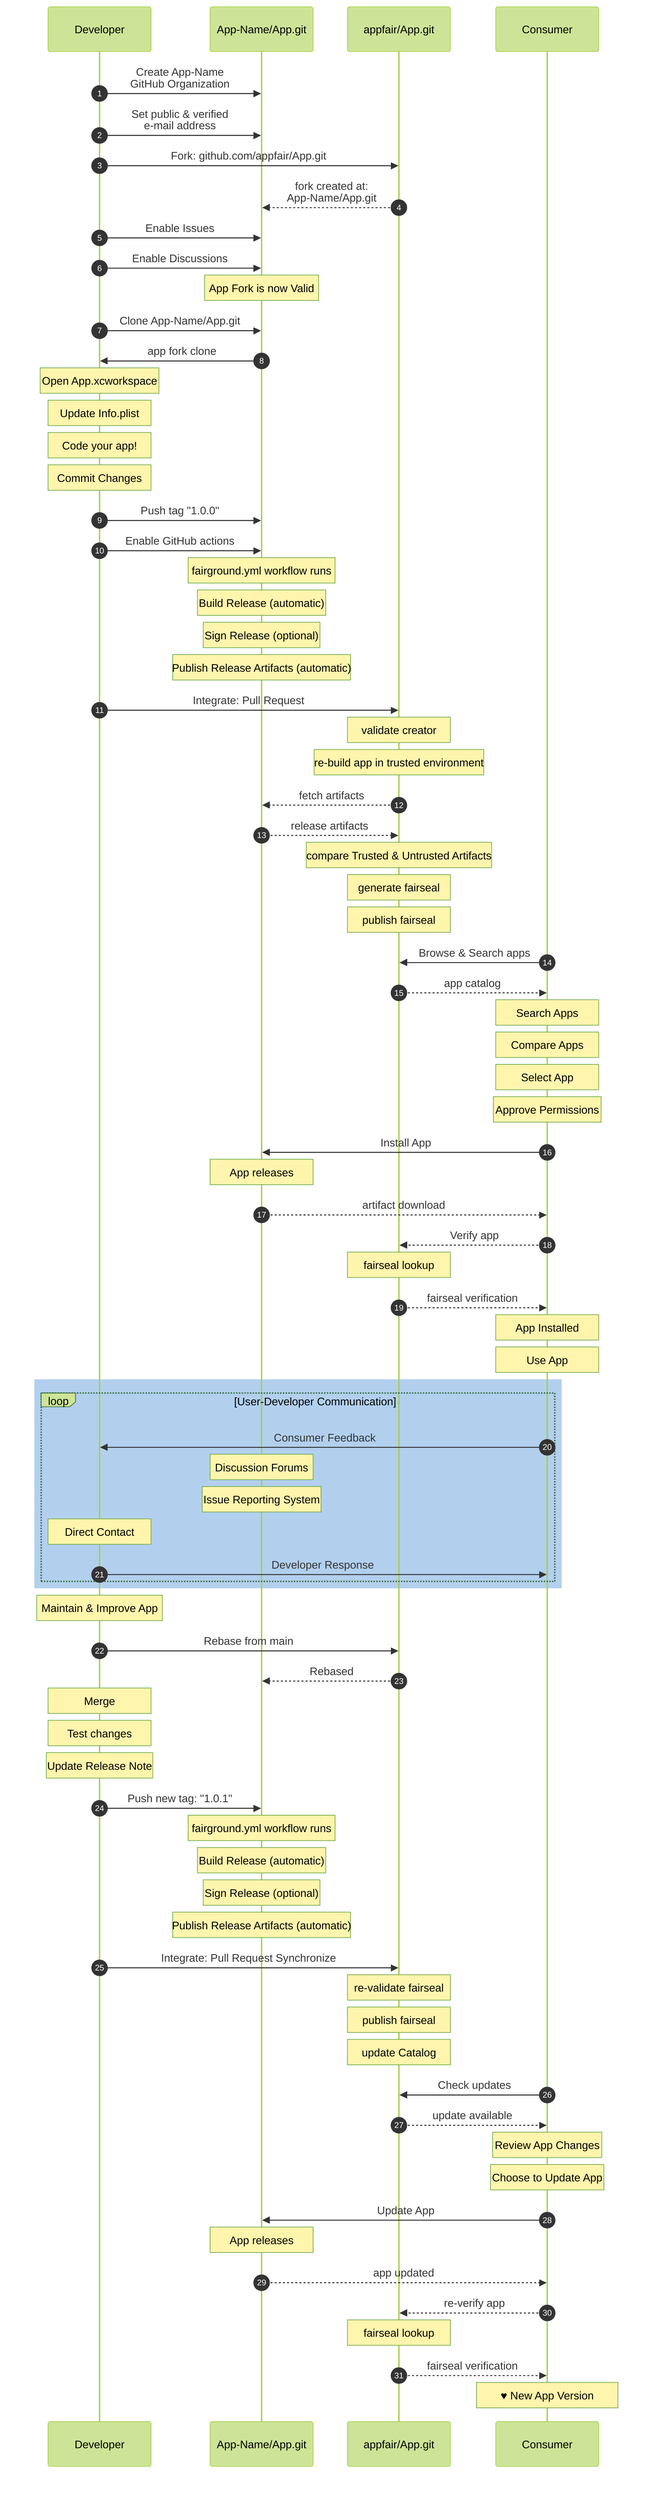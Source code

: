%%{init: { 'logLevel': 'debug', 'theme': 'forest' } }%%
sequenceDiagram
    %% see: https://mermaid-js.github.io/mermaid/#/sequenceDiagram
    autonumber

    Developer->>App-Name/App.git: Create App-Name<br/>GitHub Organization
    Developer->>App-Name/App.git: Set public & verified<br/>e-mail address
    Developer->>appfair/App.git: Fork: github.com/appfair/App.git

    appfair/App.git-->>App-Name/App.git: fork created at:<br />App-Name/App.git

    Developer->>App-Name/App.git: Enable Issues
    Developer->>App-Name/App.git: Enable Discussions

    Note over App-Name/App.git: App Fork is now Valid

    Developer->>App-Name/App.git: Clone App-Name/App.git

    App-Name/App.git->>Developer: app fork clone

    Note over Developer: Open App.xcworkspace
    Note over Developer: Update Info.plist
    Note over Developer: Code your app!
    Note over Developer: Commit Changes

    Developer->>App-Name/App.git: Push tag "1.0.0"
    Developer->>App-Name/App.git: Enable GitHub actions

    Note over App-Name/App.git: fairground.yml workflow runs
    Note over App-Name/App.git: Build Release (automatic)
    Note over App-Name/App.git: Sign Release (optional)
    Note over App-Name/App.git: Publish Release Artifacts (automatic)

    Developer->>appfair/App.git: Integrate: Pull Request

    Note over appfair/App.git: validate creator
    Note over appfair/App.git: re-build app in trusted environment

    appfair/App.git-->>App-Name/App.git: fetch artifacts

    App-Name/App.git-->>appfair/App.git: release artifacts

    Note over appfair/App.git: compare Trusted & Untrusted Artifacts
    Note over appfair/App.git: generate fairseal
    Note over appfair/App.git: publish fairseal

    Consumer->>appfair/App.git: Browse & Search apps

    appfair/App.git-->>Consumer: app catalog

    Note over Consumer: Search Apps
    Note over Consumer: Compare Apps
    Note over Consumer: Select App
    Note over Consumer: Approve Permissions

    Consumer->>App-Name/App.git: Install App

    Note over App-Name/App.git: App releases

    App-Name/App.git-->>Consumer: artifact download

    Consumer-->>appfair/App.git: Verify app

    Note over appfair/App.git: fairseal lookup

    appfair/App.git-->>Consumer: fairseal verification

    Note over Consumer: App Installed
    Note over Consumer: Use App

    rect rgb(0, 100, 200, 0.3)
        loop User-Developer Communication
            Consumer->>Developer: Consumer Feedback
                Note over App-Name/App.git: Discussion Forums
                Note over App-Name/App.git: Issue Reporting System
                Note over Developer: Direct Contact
            Developer->>Consumer: Developer Response
        end
    end

    Note over Developer: Maintain & Improve App

    Developer->>appfair/App.git: Rebase from main
    appfair/App.git-->>App-Name/App.git: Rebased

    Note over Developer: Merge
    Note over Developer: Test changes
    Note over Developer: Update Release Note

    Developer->>App-Name/App.git: Push new tag: "1.0.1"

    Note over App-Name/App.git: fairground.yml workflow runs
    Note over App-Name/App.git: Build Release (automatic)
    Note over App-Name/App.git: Sign Release (optional)
    Note over App-Name/App.git: Publish Release Artifacts (automatic)

    Developer->>appfair/App.git: Integrate: Pull Request Synchronize

    Note over appfair/App.git: re-validate fairseal
    Note over appfair/App.git: publish fairseal 
    Note over appfair/App.git: update Catalog

    Consumer->>appfair/App.git: Check updates

    appfair/App.git-->>Consumer: update available

    Note over Consumer: Review App Changes
    Note over Consumer: Choose to Update App

    Consumer->>App-Name/App.git: Update App
    Note over App-Name/App.git: App releases

    App-Name/App.git-->>Consumer: app updated

    Consumer-->>appfair/App.git: re-verify app
    Note over appfair/App.git: fairseal lookup

    appfair/App.git-->>Consumer: fairseal verification

    Note over Consumer: #9829; New App Version

    %% Note over App-Name/App.git,appfair/App.git: Free & Fair, Forever
    %% Consumer->>Developer: #9829;
    %% Developer->>Consumer: #9829;